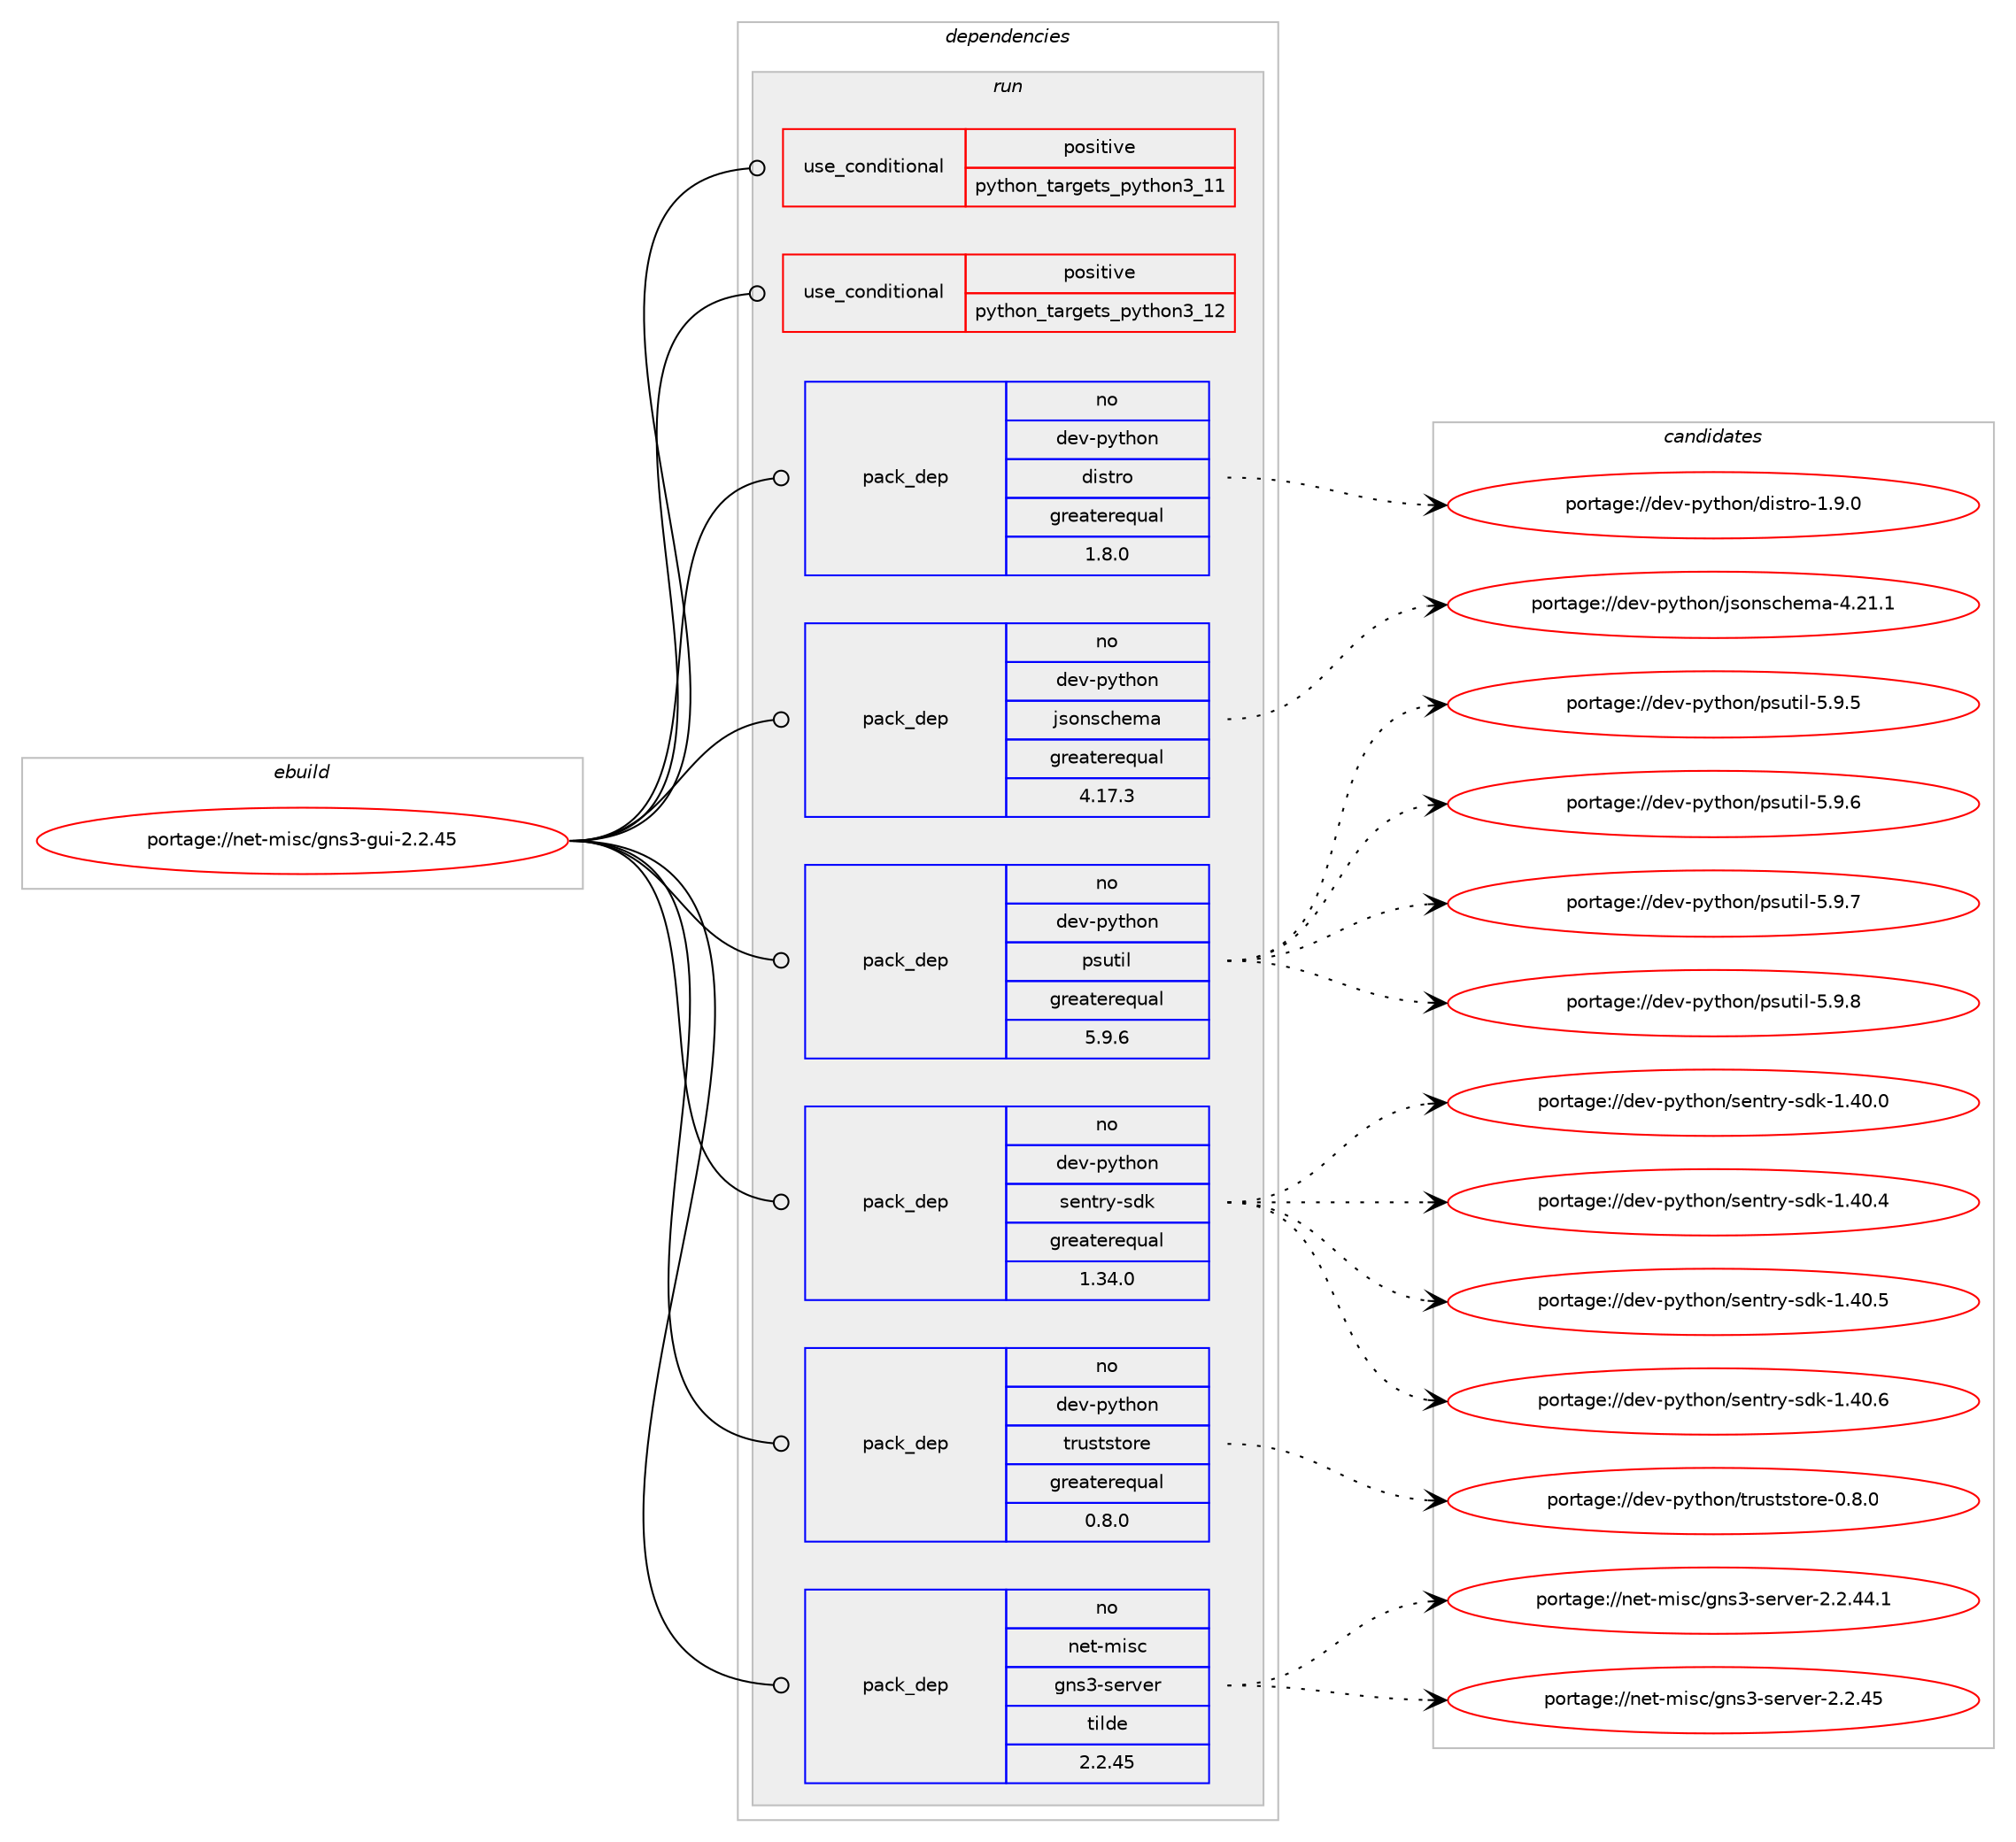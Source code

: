 digraph prolog {

# *************
# Graph options
# *************

newrank=true;
concentrate=true;
compound=true;
graph [rankdir=LR,fontname=Helvetica,fontsize=10,ranksep=1.5];#, ranksep=2.5, nodesep=0.2];
edge  [arrowhead=vee];
node  [fontname=Helvetica,fontsize=10];

# **********
# The ebuild
# **********

subgraph cluster_leftcol {
color=gray;
rank=same;
label=<<i>ebuild</i>>;
id [label="portage://net-misc/gns3-gui-2.2.45", color=red, width=4, href="../net-misc/gns3-gui-2.2.45.svg"];
}

# ****************
# The dependencies
# ****************

subgraph cluster_midcol {
color=gray;
label=<<i>dependencies</i>>;
subgraph cluster_compile {
fillcolor="#eeeeee";
style=filled;
label=<<i>compile</i>>;
}
subgraph cluster_compileandrun {
fillcolor="#eeeeee";
style=filled;
label=<<i>compile and run</i>>;
}
subgraph cluster_run {
fillcolor="#eeeeee";
style=filled;
label=<<i>run</i>>;
subgraph cond5179 {
dependency7257 [label=<<TABLE BORDER="0" CELLBORDER="1" CELLSPACING="0" CELLPADDING="4"><TR><TD ROWSPAN="3" CELLPADDING="10">use_conditional</TD></TR><TR><TD>positive</TD></TR><TR><TD>python_targets_python3_11</TD></TR></TABLE>>, shape=none, color=red];
# *** BEGIN UNKNOWN DEPENDENCY TYPE (TODO) ***
# dependency7257 -> package_dependency(portage://net-misc/gns3-gui-2.2.45,run,no,dev-lang,python,none,[,,],[slot(3.11)],[])
# *** END UNKNOWN DEPENDENCY TYPE (TODO) ***

}
id:e -> dependency7257:w [weight=20,style="solid",arrowhead="odot"];
subgraph cond5180 {
dependency7258 [label=<<TABLE BORDER="0" CELLBORDER="1" CELLSPACING="0" CELLPADDING="4"><TR><TD ROWSPAN="3" CELLPADDING="10">use_conditional</TD></TR><TR><TD>positive</TD></TR><TR><TD>python_targets_python3_12</TD></TR></TABLE>>, shape=none, color=red];
# *** BEGIN UNKNOWN DEPENDENCY TYPE (TODO) ***
# dependency7258 -> package_dependency(portage://net-misc/gns3-gui-2.2.45,run,no,dev-lang,python,none,[,,],[slot(3.12)],[])
# *** END UNKNOWN DEPENDENCY TYPE (TODO) ***

}
id:e -> dependency7258:w [weight=20,style="solid",arrowhead="odot"];
# *** BEGIN UNKNOWN DEPENDENCY TYPE (TODO) ***
# id -> package_dependency(portage://net-misc/gns3-gui-2.2.45,run,no,dev-python,PyQt5,none,[,,],[],[use(enable(gui),none),use(enable(network),none),use(enable(svg),none),use(enable(websockets),none),use(enable(widgets),none),use(optenable(python_targets_python3_11),negative),use(optenable(python_targets_python3_12),negative)])
# *** END UNKNOWN DEPENDENCY TYPE (TODO) ***

subgraph pack2024 {
dependency7259 [label=<<TABLE BORDER="0" CELLBORDER="1" CELLSPACING="0" CELLPADDING="4" WIDTH="220"><TR><TD ROWSPAN="6" CELLPADDING="30">pack_dep</TD></TR><TR><TD WIDTH="110">no</TD></TR><TR><TD>dev-python</TD></TR><TR><TD>distro</TD></TR><TR><TD>greaterequal</TD></TR><TR><TD>1.8.0</TD></TR></TABLE>>, shape=none, color=blue];
}
id:e -> dependency7259:w [weight=20,style="solid",arrowhead="odot"];
subgraph pack2025 {
dependency7260 [label=<<TABLE BORDER="0" CELLBORDER="1" CELLSPACING="0" CELLPADDING="4" WIDTH="220"><TR><TD ROWSPAN="6" CELLPADDING="30">pack_dep</TD></TR><TR><TD WIDTH="110">no</TD></TR><TR><TD>dev-python</TD></TR><TR><TD>jsonschema</TD></TR><TR><TD>greaterequal</TD></TR><TR><TD>4.17.3</TD></TR></TABLE>>, shape=none, color=blue];
}
id:e -> dependency7260:w [weight=20,style="solid",arrowhead="odot"];
subgraph pack2026 {
dependency7261 [label=<<TABLE BORDER="0" CELLBORDER="1" CELLSPACING="0" CELLPADDING="4" WIDTH="220"><TR><TD ROWSPAN="6" CELLPADDING="30">pack_dep</TD></TR><TR><TD WIDTH="110">no</TD></TR><TR><TD>dev-python</TD></TR><TR><TD>psutil</TD></TR><TR><TD>greaterequal</TD></TR><TR><TD>5.9.6</TD></TR></TABLE>>, shape=none, color=blue];
}
id:e -> dependency7261:w [weight=20,style="solid",arrowhead="odot"];
subgraph pack2027 {
dependency7262 [label=<<TABLE BORDER="0" CELLBORDER="1" CELLSPACING="0" CELLPADDING="4" WIDTH="220"><TR><TD ROWSPAN="6" CELLPADDING="30">pack_dep</TD></TR><TR><TD WIDTH="110">no</TD></TR><TR><TD>dev-python</TD></TR><TR><TD>sentry-sdk</TD></TR><TR><TD>greaterequal</TD></TR><TR><TD>1.34.0</TD></TR></TABLE>>, shape=none, color=blue];
}
id:e -> dependency7262:w [weight=20,style="solid",arrowhead="odot"];
subgraph pack2028 {
dependency7263 [label=<<TABLE BORDER="0" CELLBORDER="1" CELLSPACING="0" CELLPADDING="4" WIDTH="220"><TR><TD ROWSPAN="6" CELLPADDING="30">pack_dep</TD></TR><TR><TD WIDTH="110">no</TD></TR><TR><TD>dev-python</TD></TR><TR><TD>truststore</TD></TR><TR><TD>greaterequal</TD></TR><TR><TD>0.8.0</TD></TR></TABLE>>, shape=none, color=blue];
}
id:e -> dependency7263:w [weight=20,style="solid",arrowhead="odot"];
subgraph pack2029 {
dependency7264 [label=<<TABLE BORDER="0" CELLBORDER="1" CELLSPACING="0" CELLPADDING="4" WIDTH="220"><TR><TD ROWSPAN="6" CELLPADDING="30">pack_dep</TD></TR><TR><TD WIDTH="110">no</TD></TR><TR><TD>net-misc</TD></TR><TR><TD>gns3-server</TD></TR><TR><TD>tilde</TD></TR><TR><TD>2.2.45</TD></TR></TABLE>>, shape=none, color=blue];
}
id:e -> dependency7264:w [weight=20,style="solid",arrowhead="odot"];
}
}

# **************
# The candidates
# **************

subgraph cluster_choices {
rank=same;
color=gray;
label=<<i>candidates</i>>;

subgraph choice2024 {
color=black;
nodesep=1;
choice1001011184511212111610411111047100105115116114111454946574648 [label="portage://dev-python/distro-1.9.0", color=red, width=4,href="../dev-python/distro-1.9.0.svg"];
dependency7259:e -> choice1001011184511212111610411111047100105115116114111454946574648:w [style=dotted,weight="100"];
}
subgraph choice2025 {
color=black;
nodesep=1;
choice1001011184511212111610411111047106115111110115991041011099745524650494649 [label="portage://dev-python/jsonschema-4.21.1", color=red, width=4,href="../dev-python/jsonschema-4.21.1.svg"];
dependency7260:e -> choice1001011184511212111610411111047106115111110115991041011099745524650494649:w [style=dotted,weight="100"];
}
subgraph choice2026 {
color=black;
nodesep=1;
choice1001011184511212111610411111047112115117116105108455346574653 [label="portage://dev-python/psutil-5.9.5", color=red, width=4,href="../dev-python/psutil-5.9.5.svg"];
choice1001011184511212111610411111047112115117116105108455346574654 [label="portage://dev-python/psutil-5.9.6", color=red, width=4,href="../dev-python/psutil-5.9.6.svg"];
choice1001011184511212111610411111047112115117116105108455346574655 [label="portage://dev-python/psutil-5.9.7", color=red, width=4,href="../dev-python/psutil-5.9.7.svg"];
choice1001011184511212111610411111047112115117116105108455346574656 [label="portage://dev-python/psutil-5.9.8", color=red, width=4,href="../dev-python/psutil-5.9.8.svg"];
dependency7261:e -> choice1001011184511212111610411111047112115117116105108455346574653:w [style=dotted,weight="100"];
dependency7261:e -> choice1001011184511212111610411111047112115117116105108455346574654:w [style=dotted,weight="100"];
dependency7261:e -> choice1001011184511212111610411111047112115117116105108455346574655:w [style=dotted,weight="100"];
dependency7261:e -> choice1001011184511212111610411111047112115117116105108455346574656:w [style=dotted,weight="100"];
}
subgraph choice2027 {
color=black;
nodesep=1;
choice10010111845112121116104111110471151011101161141214511510010745494652484648 [label="portage://dev-python/sentry-sdk-1.40.0", color=red, width=4,href="../dev-python/sentry-sdk-1.40.0.svg"];
choice10010111845112121116104111110471151011101161141214511510010745494652484652 [label="portage://dev-python/sentry-sdk-1.40.4", color=red, width=4,href="../dev-python/sentry-sdk-1.40.4.svg"];
choice10010111845112121116104111110471151011101161141214511510010745494652484653 [label="portage://dev-python/sentry-sdk-1.40.5", color=red, width=4,href="../dev-python/sentry-sdk-1.40.5.svg"];
choice10010111845112121116104111110471151011101161141214511510010745494652484654 [label="portage://dev-python/sentry-sdk-1.40.6", color=red, width=4,href="../dev-python/sentry-sdk-1.40.6.svg"];
dependency7262:e -> choice10010111845112121116104111110471151011101161141214511510010745494652484648:w [style=dotted,weight="100"];
dependency7262:e -> choice10010111845112121116104111110471151011101161141214511510010745494652484652:w [style=dotted,weight="100"];
dependency7262:e -> choice10010111845112121116104111110471151011101161141214511510010745494652484653:w [style=dotted,weight="100"];
dependency7262:e -> choice10010111845112121116104111110471151011101161141214511510010745494652484654:w [style=dotted,weight="100"];
}
subgraph choice2028 {
color=black;
nodesep=1;
choice1001011184511212111610411111047116114117115116115116111114101454846564648 [label="portage://dev-python/truststore-0.8.0", color=red, width=4,href="../dev-python/truststore-0.8.0.svg"];
dependency7263:e -> choice1001011184511212111610411111047116114117115116115116111114101454846564648:w [style=dotted,weight="100"];
}
subgraph choice2029 {
color=black;
nodesep=1;
choice1101011164510910511599471031101155145115101114118101114455046504652524649 [label="portage://net-misc/gns3-server-2.2.44.1", color=red, width=4,href="../net-misc/gns3-server-2.2.44.1.svg"];
choice110101116451091051159947103110115514511510111411810111445504650465253 [label="portage://net-misc/gns3-server-2.2.45", color=red, width=4,href="../net-misc/gns3-server-2.2.45.svg"];
dependency7264:e -> choice1101011164510910511599471031101155145115101114118101114455046504652524649:w [style=dotted,weight="100"];
dependency7264:e -> choice110101116451091051159947103110115514511510111411810111445504650465253:w [style=dotted,weight="100"];
}
}

}
